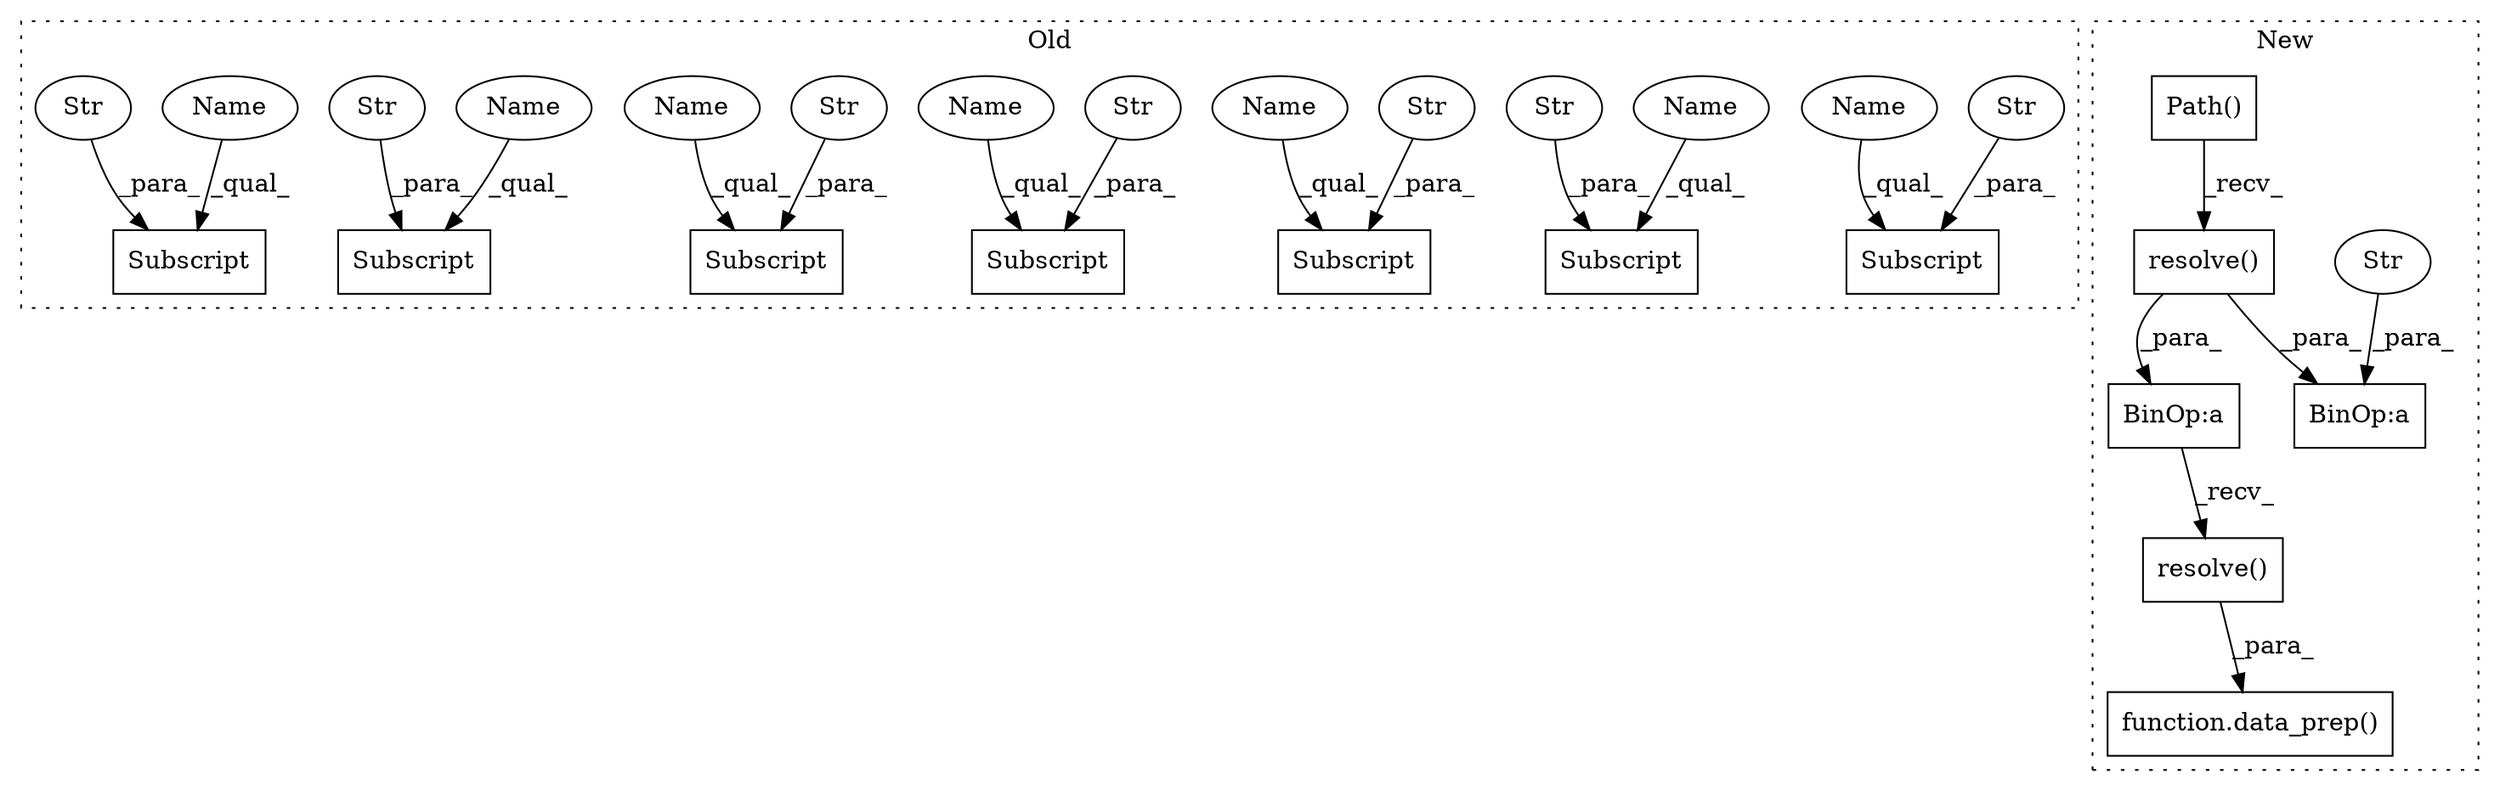 digraph G {
subgraph cluster0 {
1 [label="Subscript" a="63" s="2415,0" l="21,0" shape="box"];
3 [label="Subscript" a="63" s="1911,0" l="24,0" shape="box"];
5 [label="Str" a="66" s="2423" l="12" shape="ellipse"];
8 [label="Subscript" a="63" s="1995,0" l="20,0" shape="box"];
10 [label="Str" a="66" s="1919" l="15" shape="ellipse"];
13 [label="Subscript" a="63" s="1949,0" l="21,0" shape="box"];
14 [label="Str" a="66" s="1957" l="12" shape="ellipse"];
15 [label="Str" a="66" s="2003" l="11" shape="ellipse"];
16 [label="Subscript" a="63" s="1972,0" l="21,0" shape="box"];
17 [label="Str" a="66" s="1980" l="12" shape="ellipse"];
18 [label="Subscript" a="63" s="2542,0" l="20,0" shape="box"];
19 [label="Str" a="66" s="2550" l="11" shape="ellipse"];
20 [label="Subscript" a="63" s="2446,0" l="21,0" shape="box"];
21 [label="Str" a="66" s="2454" l="12" shape="ellipse"];
22 [label="Name" a="87" s="1972" l="7" shape="ellipse"];
23 [label="Name" a="87" s="1911" l="7" shape="ellipse"];
24 [label="Name" a="87" s="1995" l="7" shape="ellipse"];
25 [label="Name" a="87" s="1949" l="7" shape="ellipse"];
26 [label="Name" a="87" s="2446" l="7" shape="ellipse"];
27 [label="Name" a="87" s="2415" l="7" shape="ellipse"];
28 [label="Name" a="87" s="2542" l="7" shape="ellipse"];
label = "Old";
style="dotted";
}
subgraph cluster1 {
2 [label="function.data_prep()" a="75" s="4204,4234" l="10,1" shape="box"];
4 [label="BinOp:a" a="82" s="4008" l="3" shape="box"];
6 [label="resolve()" a="75" s="3806" l="32" shape="box"];
7 [label="BinOp:a" a="82" s="3879" l="3" shape="box"];
9 [label="resolve()" a="75" s="3993" l="40" shape="box"];
11 [label="Str" a="66" s="3882" l="18" shape="ellipse"];
12 [label="Path()" a="75" s="3806,3827" l="13,1" shape="box"];
label = "New";
style="dotted";
}
4 -> 9 [label="_recv_"];
5 -> 1 [label="_para_"];
6 -> 4 [label="_para_"];
6 -> 7 [label="_para_"];
9 -> 2 [label="_para_"];
10 -> 3 [label="_para_"];
11 -> 7 [label="_para_"];
12 -> 6 [label="_recv_"];
14 -> 13 [label="_para_"];
15 -> 8 [label="_para_"];
17 -> 16 [label="_para_"];
19 -> 18 [label="_para_"];
21 -> 20 [label="_para_"];
22 -> 16 [label="_qual_"];
23 -> 3 [label="_qual_"];
24 -> 8 [label="_qual_"];
25 -> 13 [label="_qual_"];
26 -> 20 [label="_qual_"];
27 -> 1 [label="_qual_"];
28 -> 18 [label="_qual_"];
}